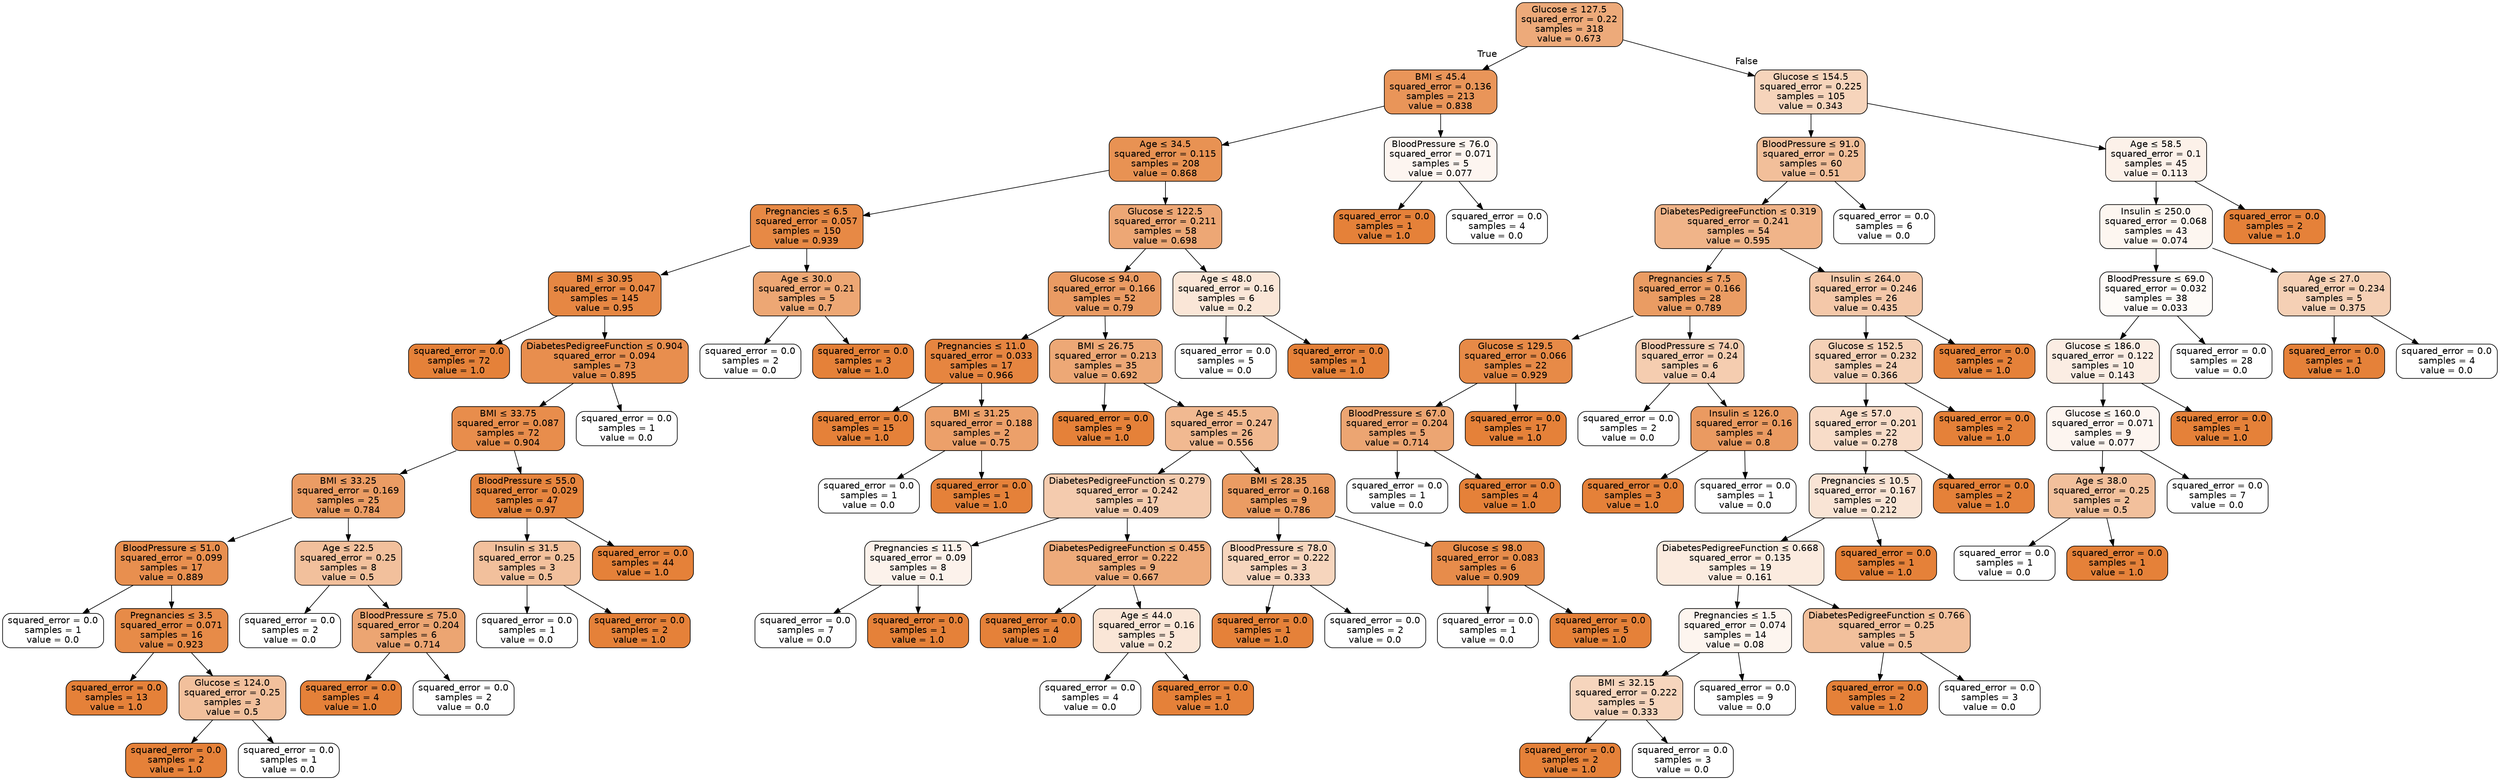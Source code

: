 digraph Tree {
node [shape=box, style="filled, rounded", color="black", fontname="helvetica"] ;
edge [fontname="helvetica"] ;
0 [label=<Glucose &le; 127.5<br/>squared_error = 0.22<br/>samples = 318<br/>value = 0.673>, fillcolor="#edaa7a"] ;
1 [label=<BMI &le; 45.4<br/>squared_error = 0.136<br/>samples = 213<br/>value = 0.838>, fillcolor="#e99559"] ;
0 -> 1 [labeldistance=2.5, labelangle=45, headlabel="True"] ;
2 [label=<Age &le; 34.5<br/>squared_error = 0.115<br/>samples = 208<br/>value = 0.868>, fillcolor="#e89253"] ;
1 -> 2 ;
3 [label=<Pregnancies &le; 6.5<br/>squared_error = 0.057<br/>samples = 150<br/>value = 0.939>, fillcolor="#e78945"] ;
2 -> 3 ;
4 [label=<BMI &le; 30.95<br/>squared_error = 0.047<br/>samples = 145<br/>value = 0.95>, fillcolor="#e68743"] ;
3 -> 4 ;
5 [label=<squared_error = 0.0<br/>samples = 72<br/>value = 1.0>, fillcolor="#e58139"] ;
4 -> 5 ;
6 [label=<DiabetesPedigreeFunction &le; 0.904<br/>squared_error = 0.094<br/>samples = 73<br/>value = 0.895>, fillcolor="#e88e4e"] ;
4 -> 6 ;
7 [label=<BMI &le; 33.75<br/>squared_error = 0.087<br/>samples = 72<br/>value = 0.904>, fillcolor="#e88d4c"] ;
6 -> 7 ;
8 [label=<BMI &le; 33.25<br/>squared_error = 0.169<br/>samples = 25<br/>value = 0.784>, fillcolor="#eb9c64"] ;
7 -> 8 ;
9 [label=<BloodPressure &le; 51.0<br/>squared_error = 0.099<br/>samples = 17<br/>value = 0.889>, fillcolor="#e88f4f"] ;
8 -> 9 ;
10 [label=<squared_error = 0.0<br/>samples = 1<br/>value = 0.0>, fillcolor="#ffffff"] ;
9 -> 10 ;
11 [label=<Pregnancies &le; 3.5<br/>squared_error = 0.071<br/>samples = 16<br/>value = 0.923>, fillcolor="#e78b48"] ;
9 -> 11 ;
12 [label=<squared_error = 0.0<br/>samples = 13<br/>value = 1.0>, fillcolor="#e58139"] ;
11 -> 12 ;
13 [label=<Glucose &le; 124.0<br/>squared_error = 0.25<br/>samples = 3<br/>value = 0.5>, fillcolor="#f2c09c"] ;
11 -> 13 ;
14 [label=<squared_error = 0.0<br/>samples = 2<br/>value = 1.0>, fillcolor="#e58139"] ;
13 -> 14 ;
15 [label=<squared_error = 0.0<br/>samples = 1<br/>value = 0.0>, fillcolor="#ffffff"] ;
13 -> 15 ;
16 [label=<Age &le; 22.5<br/>squared_error = 0.25<br/>samples = 8<br/>value = 0.5>, fillcolor="#f2c09c"] ;
8 -> 16 ;
17 [label=<squared_error = 0.0<br/>samples = 2<br/>value = 0.0>, fillcolor="#ffffff"] ;
16 -> 17 ;
18 [label=<BloodPressure &le; 75.0<br/>squared_error = 0.204<br/>samples = 6<br/>value = 0.714>, fillcolor="#eca572"] ;
16 -> 18 ;
19 [label=<squared_error = 0.0<br/>samples = 4<br/>value = 1.0>, fillcolor="#e58139"] ;
18 -> 19 ;
20 [label=<squared_error = 0.0<br/>samples = 2<br/>value = 0.0>, fillcolor="#ffffff"] ;
18 -> 20 ;
21 [label=<BloodPressure &le; 55.0<br/>squared_error = 0.029<br/>samples = 47<br/>value = 0.97>, fillcolor="#e6853f"] ;
7 -> 21 ;
22 [label=<Insulin &le; 31.5<br/>squared_error = 0.25<br/>samples = 3<br/>value = 0.5>, fillcolor="#f2c09c"] ;
21 -> 22 ;
23 [label=<squared_error = 0.0<br/>samples = 1<br/>value = 0.0>, fillcolor="#ffffff"] ;
22 -> 23 ;
24 [label=<squared_error = 0.0<br/>samples = 2<br/>value = 1.0>, fillcolor="#e58139"] ;
22 -> 24 ;
25 [label=<squared_error = 0.0<br/>samples = 44<br/>value = 1.0>, fillcolor="#e58139"] ;
21 -> 25 ;
26 [label=<squared_error = 0.0<br/>samples = 1<br/>value = 0.0>, fillcolor="#ffffff"] ;
6 -> 26 ;
27 [label=<Age &le; 30.0<br/>squared_error = 0.21<br/>samples = 5<br/>value = 0.7>, fillcolor="#eda774"] ;
3 -> 27 ;
28 [label=<squared_error = 0.0<br/>samples = 2<br/>value = 0.0>, fillcolor="#ffffff"] ;
27 -> 28 ;
29 [label=<squared_error = 0.0<br/>samples = 3<br/>value = 1.0>, fillcolor="#e58139"] ;
27 -> 29 ;
30 [label=<Glucose &le; 122.5<br/>squared_error = 0.211<br/>samples = 58<br/>value = 0.698>, fillcolor="#eda775"] ;
2 -> 30 ;
31 [label=<Glucose &le; 94.0<br/>squared_error = 0.166<br/>samples = 52<br/>value = 0.79>, fillcolor="#ea9b63"] ;
30 -> 31 ;
32 [label=<Pregnancies &le; 11.0<br/>squared_error = 0.033<br/>samples = 17<br/>value = 0.966>, fillcolor="#e68540"] ;
31 -> 32 ;
33 [label=<squared_error = 0.0<br/>samples = 15<br/>value = 1.0>, fillcolor="#e58139"] ;
32 -> 33 ;
34 [label=<BMI &le; 31.25<br/>squared_error = 0.188<br/>samples = 2<br/>value = 0.75>, fillcolor="#eca06a"] ;
32 -> 34 ;
35 [label=<squared_error = 0.0<br/>samples = 1<br/>value = 0.0>, fillcolor="#ffffff"] ;
34 -> 35 ;
36 [label=<squared_error = 0.0<br/>samples = 1<br/>value = 1.0>, fillcolor="#e58139"] ;
34 -> 36 ;
37 [label=<BMI &le; 26.75<br/>squared_error = 0.213<br/>samples = 35<br/>value = 0.692>, fillcolor="#eda876"] ;
31 -> 37 ;
38 [label=<squared_error = 0.0<br/>samples = 9<br/>value = 1.0>, fillcolor="#e58139"] ;
37 -> 38 ;
39 [label=<Age &le; 45.5<br/>squared_error = 0.247<br/>samples = 26<br/>value = 0.556>, fillcolor="#f1b991"] ;
37 -> 39 ;
40 [label=<DiabetesPedigreeFunction &le; 0.279<br/>squared_error = 0.242<br/>samples = 17<br/>value = 0.409>, fillcolor="#f4cbae"] ;
39 -> 40 ;
41 [label=<Pregnancies &le; 11.5<br/>squared_error = 0.09<br/>samples = 8<br/>value = 0.1>, fillcolor="#fcf2eb"] ;
40 -> 41 ;
42 [label=<squared_error = 0.0<br/>samples = 7<br/>value = 0.0>, fillcolor="#ffffff"] ;
41 -> 42 ;
43 [label=<squared_error = 0.0<br/>samples = 1<br/>value = 1.0>, fillcolor="#e58139"] ;
41 -> 43 ;
44 [label=<DiabetesPedigreeFunction &le; 0.455<br/>squared_error = 0.222<br/>samples = 9<br/>value = 0.667>, fillcolor="#eeab7b"] ;
40 -> 44 ;
45 [label=<squared_error = 0.0<br/>samples = 4<br/>value = 1.0>, fillcolor="#e58139"] ;
44 -> 45 ;
46 [label=<Age &le; 44.0<br/>squared_error = 0.16<br/>samples = 5<br/>value = 0.2>, fillcolor="#fae6d7"] ;
44 -> 46 ;
47 [label=<squared_error = 0.0<br/>samples = 4<br/>value = 0.0>, fillcolor="#ffffff"] ;
46 -> 47 ;
48 [label=<squared_error = 0.0<br/>samples = 1<br/>value = 1.0>, fillcolor="#e58139"] ;
46 -> 48 ;
49 [label=<BMI &le; 28.35<br/>squared_error = 0.168<br/>samples = 9<br/>value = 0.786>, fillcolor="#eb9c63"] ;
39 -> 49 ;
50 [label=<BloodPressure &le; 78.0<br/>squared_error = 0.222<br/>samples = 3<br/>value = 0.333>, fillcolor="#f6d5bd"] ;
49 -> 50 ;
51 [label=<squared_error = 0.0<br/>samples = 1<br/>value = 1.0>, fillcolor="#e58139"] ;
50 -> 51 ;
52 [label=<squared_error = 0.0<br/>samples = 2<br/>value = 0.0>, fillcolor="#ffffff"] ;
50 -> 52 ;
53 [label=<Glucose &le; 98.0<br/>squared_error = 0.083<br/>samples = 6<br/>value = 0.909>, fillcolor="#e78c4b"] ;
49 -> 53 ;
54 [label=<squared_error = 0.0<br/>samples = 1<br/>value = 0.0>, fillcolor="#ffffff"] ;
53 -> 54 ;
55 [label=<squared_error = 0.0<br/>samples = 5<br/>value = 1.0>, fillcolor="#e58139"] ;
53 -> 55 ;
56 [label=<Age &le; 48.0<br/>squared_error = 0.16<br/>samples = 6<br/>value = 0.2>, fillcolor="#fae6d7"] ;
30 -> 56 ;
57 [label=<squared_error = 0.0<br/>samples = 5<br/>value = 0.0>, fillcolor="#ffffff"] ;
56 -> 57 ;
58 [label=<squared_error = 0.0<br/>samples = 1<br/>value = 1.0>, fillcolor="#e58139"] ;
56 -> 58 ;
59 [label=<BloodPressure &le; 76.0<br/>squared_error = 0.071<br/>samples = 5<br/>value = 0.077>, fillcolor="#fdf5f0"] ;
1 -> 59 ;
60 [label=<squared_error = 0.0<br/>samples = 1<br/>value = 1.0>, fillcolor="#e58139"] ;
59 -> 60 ;
61 [label=<squared_error = 0.0<br/>samples = 4<br/>value = 0.0>, fillcolor="#ffffff"] ;
59 -> 61 ;
62 [label=<Glucose &le; 154.5<br/>squared_error = 0.225<br/>samples = 105<br/>value = 0.343>, fillcolor="#f6d4bb"] ;
0 -> 62 [labeldistance=2.5, labelangle=-45, headlabel="False"] ;
63 [label=<BloodPressure &le; 91.0<br/>squared_error = 0.25<br/>samples = 60<br/>value = 0.51>, fillcolor="#f2bf9a"] ;
62 -> 63 ;
64 [label=<DiabetesPedigreeFunction &le; 0.319<br/>squared_error = 0.241<br/>samples = 54<br/>value = 0.595>, fillcolor="#f0b489"] ;
63 -> 64 ;
65 [label=<Pregnancies &le; 7.5<br/>squared_error = 0.166<br/>samples = 28<br/>value = 0.789>, fillcolor="#ea9c63"] ;
64 -> 65 ;
66 [label=<Glucose &le; 129.5<br/>squared_error = 0.066<br/>samples = 22<br/>value = 0.929>, fillcolor="#e78a47"] ;
65 -> 66 ;
67 [label=<BloodPressure &le; 67.0<br/>squared_error = 0.204<br/>samples = 5<br/>value = 0.714>, fillcolor="#eca572"] ;
66 -> 67 ;
68 [label=<squared_error = 0.0<br/>samples = 1<br/>value = 0.0>, fillcolor="#ffffff"] ;
67 -> 68 ;
69 [label=<squared_error = 0.0<br/>samples = 4<br/>value = 1.0>, fillcolor="#e58139"] ;
67 -> 69 ;
70 [label=<squared_error = 0.0<br/>samples = 17<br/>value = 1.0>, fillcolor="#e58139"] ;
66 -> 70 ;
71 [label=<BloodPressure &le; 74.0<br/>squared_error = 0.24<br/>samples = 6<br/>value = 0.4>, fillcolor="#f5cdb0"] ;
65 -> 71 ;
72 [label=<squared_error = 0.0<br/>samples = 2<br/>value = 0.0>, fillcolor="#ffffff"] ;
71 -> 72 ;
73 [label=<Insulin &le; 126.0<br/>squared_error = 0.16<br/>samples = 4<br/>value = 0.8>, fillcolor="#ea9a61"] ;
71 -> 73 ;
74 [label=<squared_error = 0.0<br/>samples = 3<br/>value = 1.0>, fillcolor="#e58139"] ;
73 -> 74 ;
75 [label=<squared_error = 0.0<br/>samples = 1<br/>value = 0.0>, fillcolor="#ffffff"] ;
73 -> 75 ;
76 [label=<Insulin &le; 264.0<br/>squared_error = 0.246<br/>samples = 26<br/>value = 0.435>, fillcolor="#f4c8a9"] ;
64 -> 76 ;
77 [label=<Glucose &le; 152.5<br/>squared_error = 0.232<br/>samples = 24<br/>value = 0.366>, fillcolor="#f5d1b7"] ;
76 -> 77 ;
78 [label=<Age &le; 57.0<br/>squared_error = 0.201<br/>samples = 22<br/>value = 0.278>, fillcolor="#f8dcc8"] ;
77 -> 78 ;
79 [label=<Pregnancies &le; 10.5<br/>squared_error = 0.167<br/>samples = 20<br/>value = 0.212>, fillcolor="#f9e4d5"] ;
78 -> 79 ;
80 [label=<DiabetesPedigreeFunction &le; 0.668<br/>squared_error = 0.135<br/>samples = 19<br/>value = 0.161>, fillcolor="#fbebdf"] ;
79 -> 80 ;
81 [label=<Pregnancies &le; 1.5<br/>squared_error = 0.074<br/>samples = 14<br/>value = 0.08>, fillcolor="#fdf5ef"] ;
80 -> 81 ;
82 [label=<BMI &le; 32.15<br/>squared_error = 0.222<br/>samples = 5<br/>value = 0.333>, fillcolor="#f6d5bd"] ;
81 -> 82 ;
83 [label=<squared_error = 0.0<br/>samples = 2<br/>value = 1.0>, fillcolor="#e58139"] ;
82 -> 83 ;
84 [label=<squared_error = 0.0<br/>samples = 3<br/>value = 0.0>, fillcolor="#ffffff"] ;
82 -> 84 ;
85 [label=<squared_error = 0.0<br/>samples = 9<br/>value = 0.0>, fillcolor="#ffffff"] ;
81 -> 85 ;
86 [label=<DiabetesPedigreeFunction &le; 0.766<br/>squared_error = 0.25<br/>samples = 5<br/>value = 0.5>, fillcolor="#f2c09c"] ;
80 -> 86 ;
87 [label=<squared_error = 0.0<br/>samples = 2<br/>value = 1.0>, fillcolor="#e58139"] ;
86 -> 87 ;
88 [label=<squared_error = 0.0<br/>samples = 3<br/>value = 0.0>, fillcolor="#ffffff"] ;
86 -> 88 ;
89 [label=<squared_error = 0.0<br/>samples = 1<br/>value = 1.0>, fillcolor="#e58139"] ;
79 -> 89 ;
90 [label=<squared_error = 0.0<br/>samples = 2<br/>value = 1.0>, fillcolor="#e58139"] ;
78 -> 90 ;
91 [label=<squared_error = 0.0<br/>samples = 2<br/>value = 1.0>, fillcolor="#e58139"] ;
77 -> 91 ;
92 [label=<squared_error = 0.0<br/>samples = 2<br/>value = 1.0>, fillcolor="#e58139"] ;
76 -> 92 ;
93 [label=<squared_error = 0.0<br/>samples = 6<br/>value = 0.0>, fillcolor="#ffffff"] ;
63 -> 93 ;
94 [label=<Age &le; 58.5<br/>squared_error = 0.1<br/>samples = 45<br/>value = 0.113>, fillcolor="#fcf1e9"] ;
62 -> 94 ;
95 [label=<Insulin &le; 250.0<br/>squared_error = 0.068<br/>samples = 43<br/>value = 0.074>, fillcolor="#fdf6f0"] ;
94 -> 95 ;
96 [label=<BloodPressure &le; 69.0<br/>squared_error = 0.032<br/>samples = 38<br/>value = 0.033>, fillcolor="#fefbf8"] ;
95 -> 96 ;
97 [label=<Glucose &le; 186.0<br/>squared_error = 0.122<br/>samples = 10<br/>value = 0.143>, fillcolor="#fbede3"] ;
96 -> 97 ;
98 [label=<Glucose &le; 160.0<br/>squared_error = 0.071<br/>samples = 9<br/>value = 0.077>, fillcolor="#fdf5f0"] ;
97 -> 98 ;
99 [label=<Age &le; 38.0<br/>squared_error = 0.25<br/>samples = 2<br/>value = 0.5>, fillcolor="#f2c09c"] ;
98 -> 99 ;
100 [label=<squared_error = 0.0<br/>samples = 1<br/>value = 0.0>, fillcolor="#ffffff"] ;
99 -> 100 ;
101 [label=<squared_error = 0.0<br/>samples = 1<br/>value = 1.0>, fillcolor="#e58139"] ;
99 -> 101 ;
102 [label=<squared_error = 0.0<br/>samples = 7<br/>value = 0.0>, fillcolor="#ffffff"] ;
98 -> 102 ;
103 [label=<squared_error = 0.0<br/>samples = 1<br/>value = 1.0>, fillcolor="#e58139"] ;
97 -> 103 ;
104 [label=<squared_error = 0.0<br/>samples = 28<br/>value = 0.0>, fillcolor="#ffffff"] ;
96 -> 104 ;
105 [label=<Age &le; 27.0<br/>squared_error = 0.234<br/>samples = 5<br/>value = 0.375>, fillcolor="#f5d0b5"] ;
95 -> 105 ;
106 [label=<squared_error = 0.0<br/>samples = 1<br/>value = 1.0>, fillcolor="#e58139"] ;
105 -> 106 ;
107 [label=<squared_error = 0.0<br/>samples = 4<br/>value = 0.0>, fillcolor="#ffffff"] ;
105 -> 107 ;
108 [label=<squared_error = 0.0<br/>samples = 2<br/>value = 1.0>, fillcolor="#e58139"] ;
94 -> 108 ;
}